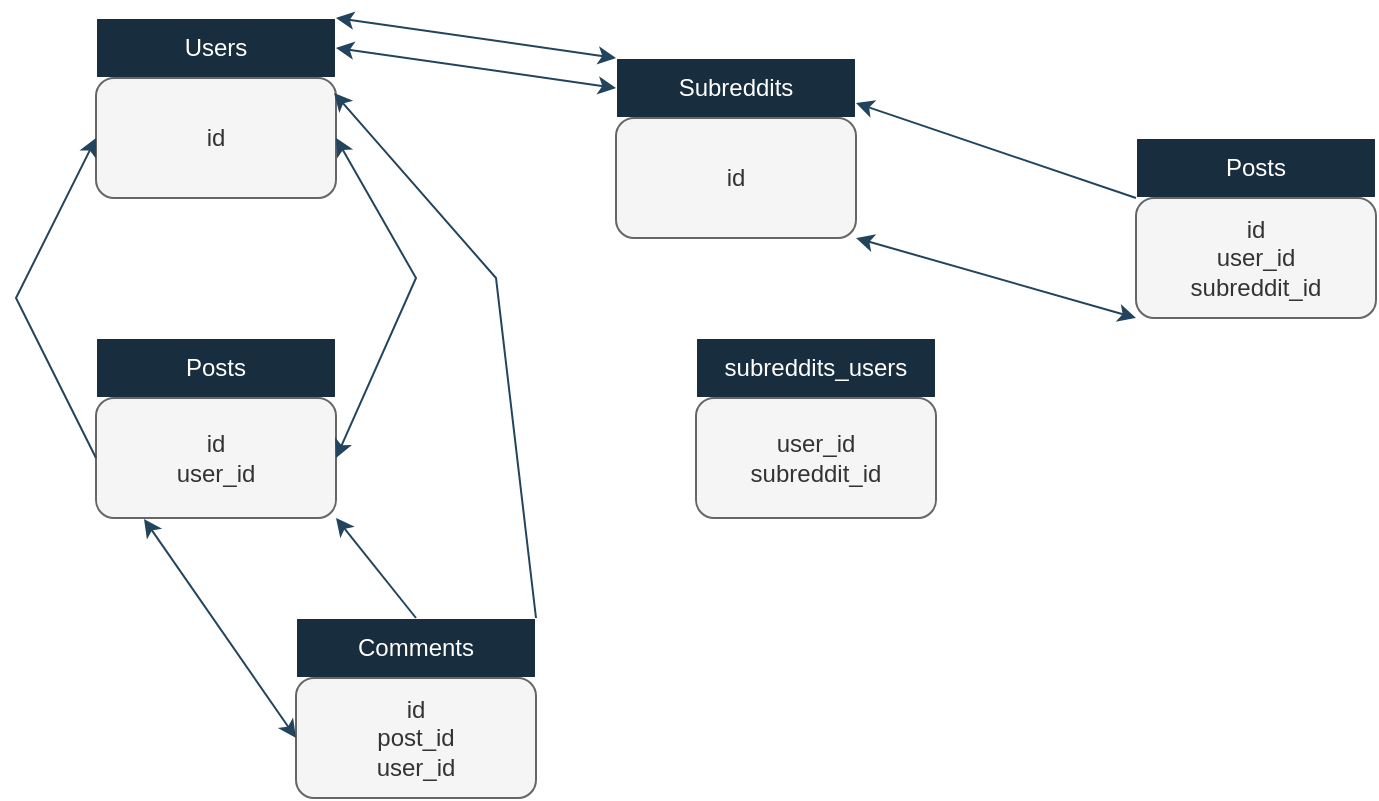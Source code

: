 <mxfile>
    <diagram name="Page-1" id="Q_9ESIQ_pW7NMQ1Ib5ru">
        <mxGraphModel dx="683" dy="647" grid="1" gridSize="10" guides="1" tooltips="1" connect="1" arrows="1" fold="1" page="1" pageScale="1" pageWidth="850" pageHeight="1100" math="0" shadow="0">
            <root>
                <mxCell id="0"/>
                <mxCell id="1" parent="0"/>
                <mxCell id="9URxWOYg4oVvzzbTAjZv-1" value="Users" style="rounded=0;whiteSpace=wrap;html=1;labelBackgroundColor=none;fillColor=#182E3E;strokeColor=#FFFFFF;fontColor=#FFFFFF;" parent="1" vertex="1">
                    <mxGeometry x="60" y="50" width="120" height="30" as="geometry"/>
                </mxCell>
                <mxCell id="9URxWOYg4oVvzzbTAjZv-2" value="Posts" style="rounded=0;whiteSpace=wrap;html=1;labelBackgroundColor=none;fillColor=#182E3E;strokeColor=#FFFFFF;fontColor=#FFFFFF;" parent="1" vertex="1">
                    <mxGeometry x="60" y="210" width="120" height="30" as="geometry"/>
                </mxCell>
                <mxCell id="9URxWOYg4oVvzzbTAjZv-3" value="Comments" style="rounded=0;whiteSpace=wrap;html=1;labelBackgroundColor=none;fillColor=#182E3E;strokeColor=#FFFFFF;fontColor=#FFFFFF;" parent="1" vertex="1">
                    <mxGeometry x="160" y="350" width="120" height="30" as="geometry"/>
                </mxCell>
                <mxCell id="9URxWOYg4oVvzzbTAjZv-5" value="subreddits_users" style="rounded=0;whiteSpace=wrap;html=1;labelBackgroundColor=none;fillColor=#182E3E;strokeColor=#FFFFFF;fontColor=#FFFFFF;" parent="1" vertex="1">
                    <mxGeometry x="360" y="210" width="120" height="30" as="geometry"/>
                </mxCell>
                <mxCell id="9URxWOYg4oVvzzbTAjZv-6" value="Subreddits" style="rounded=0;whiteSpace=wrap;html=1;labelBackgroundColor=none;fillColor=#182E3E;strokeColor=#FFFFFF;fontColor=#FFFFFF;" parent="1" vertex="1">
                    <mxGeometry x="320" y="70" width="120" height="30" as="geometry"/>
                </mxCell>
                <mxCell id="9URxWOYg4oVvzzbTAjZv-8" value="id" style="rounded=1;whiteSpace=wrap;html=1;fillColor=#f5f5f5;fontColor=#333333;strokeColor=#666666;" parent="1" vertex="1">
                    <mxGeometry x="60" y="80" width="120" height="60" as="geometry"/>
                </mxCell>
                <mxCell id="9URxWOYg4oVvzzbTAjZv-9" value="id&lt;br&gt;user_id" style="rounded=1;whiteSpace=wrap;html=1;strokeColor=#666666;fontColor=#333333;fillColor=#f5f5f5;" parent="1" vertex="1">
                    <mxGeometry x="60" y="240" width="120" height="60" as="geometry"/>
                </mxCell>
                <mxCell id="9URxWOYg4oVvzzbTAjZv-10" value="id&lt;br&gt;post_id&lt;br&gt;user_id" style="rounded=1;whiteSpace=wrap;html=1;strokeColor=#666666;fontColor=#333333;fillColor=#f5f5f5;" parent="1" vertex="1">
                    <mxGeometry x="160" y="380" width="120" height="60" as="geometry"/>
                </mxCell>
                <mxCell id="9URxWOYg4oVvzzbTAjZv-14" value="id" style="rounded=1;whiteSpace=wrap;html=1;strokeColor=#666666;fontColor=#333333;fillColor=#f5f5f5;" parent="1" vertex="1">
                    <mxGeometry x="320" y="100" width="120" height="60" as="geometry"/>
                </mxCell>
                <mxCell id="9URxWOYg4oVvzzbTAjZv-15" value="user_id&lt;br&gt;subreddit_id" style="rounded=1;whiteSpace=wrap;html=1;strokeColor=#666666;fontColor=#333333;fillColor=#f5f5f5;" parent="1" vertex="1">
                    <mxGeometry x="360" y="240" width="120" height="60" as="geometry"/>
                </mxCell>
                <mxCell id="9URxWOYg4oVvzzbTAjZv-16" value="Posts" style="rounded=0;whiteSpace=wrap;html=1;labelBackgroundColor=none;fillColor=#182E3E;strokeColor=#FFFFFF;fontColor=#FFFFFF;" parent="1" vertex="1">
                    <mxGeometry x="580" y="110" width="120" height="30" as="geometry"/>
                </mxCell>
                <mxCell id="9URxWOYg4oVvzzbTAjZv-17" value="id&lt;br&gt;user_id&lt;br&gt;subreddit_id" style="rounded=1;whiteSpace=wrap;html=1;strokeColor=#666666;fontColor=#333333;fillColor=#f5f5f5;" parent="1" vertex="1">
                    <mxGeometry x="580" y="140" width="120" height="60" as="geometry"/>
                </mxCell>
                <mxCell id="9URxWOYg4oVvzzbTAjZv-23" value="" style="endArrow=classic;startArrow=classic;html=1;rounded=0;strokeColor=#23445D;entryX=1;entryY=0.5;entryDx=0;entryDy=0;exitX=1;exitY=0.5;exitDx=0;exitDy=0;" parent="1" source="9URxWOYg4oVvzzbTAjZv-9" target="9URxWOYg4oVvzzbTAjZv-8" edge="1">
                    <mxGeometry width="50" height="50" relative="1" as="geometry">
                        <mxPoint x="190" y="260" as="sourcePoint"/>
                        <mxPoint x="190" y="110" as="targetPoint"/>
                        <Array as="points">
                            <mxPoint x="220" y="180"/>
                        </Array>
                    </mxGeometry>
                </mxCell>
                <mxCell id="9URxWOYg4oVvzzbTAjZv-24" value="" style="endArrow=classic;html=1;rounded=0;strokeColor=#23445D;exitX=0;exitY=0.5;exitDx=0;exitDy=0;entryX=0;entryY=0.5;entryDx=0;entryDy=0;" parent="1" source="9URxWOYg4oVvzzbTAjZv-9" target="9URxWOYg4oVvzzbTAjZv-8" edge="1">
                    <mxGeometry width="50" height="50" relative="1" as="geometry">
                        <mxPoint x="50" y="260" as="sourcePoint"/>
                        <mxPoint x="50" y="110" as="targetPoint"/>
                        <Array as="points">
                            <mxPoint x="20" y="190"/>
                        </Array>
                    </mxGeometry>
                </mxCell>
                <mxCell id="9URxWOYg4oVvzzbTAjZv-25" value="" style="endArrow=classic;startArrow=classic;html=1;rounded=0;strokeColor=#23445D;exitX=0;exitY=0.5;exitDx=0;exitDy=0;entryX=0.2;entryY=1.008;entryDx=0;entryDy=0;entryPerimeter=0;" parent="1" source="9URxWOYg4oVvzzbTAjZv-10" target="9URxWOYg4oVvzzbTAjZv-9" edge="1">
                    <mxGeometry width="50" height="50" relative="1" as="geometry">
                        <mxPoint x="150" y="410" as="sourcePoint"/>
                        <mxPoint x="70" y="310" as="targetPoint"/>
                    </mxGeometry>
                </mxCell>
                <mxCell id="9URxWOYg4oVvzzbTAjZv-26" value="" style="endArrow=classic;html=1;rounded=0;strokeColor=#23445D;exitX=0.5;exitY=0;exitDx=0;exitDy=0;entryX=1;entryY=1;entryDx=0;entryDy=0;" parent="1" source="9URxWOYg4oVvzzbTAjZv-3" target="9URxWOYg4oVvzzbTAjZv-9" edge="1">
                    <mxGeometry width="50" height="50" relative="1" as="geometry">
                        <mxPoint x="220" y="340" as="sourcePoint"/>
                        <mxPoint x="170" y="310" as="targetPoint"/>
                    </mxGeometry>
                </mxCell>
                <mxCell id="9URxWOYg4oVvzzbTAjZv-27" value="" style="endArrow=classic;html=1;rounded=0;strokeColor=#23445D;exitX=1;exitY=0;exitDx=0;exitDy=0;entryX=0.992;entryY=0.125;entryDx=0;entryDy=0;entryPerimeter=0;" parent="1" source="9URxWOYg4oVvzzbTAjZv-3" target="9URxWOYg4oVvzzbTAjZv-8" edge="1">
                    <mxGeometry width="50" height="50" relative="1" as="geometry">
                        <mxPoint x="400" y="320" as="sourcePoint"/>
                        <mxPoint x="260" y="160" as="targetPoint"/>
                        <Array as="points">
                            <mxPoint x="260" y="180"/>
                        </Array>
                    </mxGeometry>
                </mxCell>
                <mxCell id="9URxWOYg4oVvzzbTAjZv-28" value="" style="endArrow=classic;startArrow=classic;html=1;rounded=0;strokeColor=#23445D;entryX=0;entryY=0;entryDx=0;entryDy=0;exitX=1;exitY=0;exitDx=0;exitDy=0;" parent="1" source="9URxWOYg4oVvzzbTAjZv-1" target="9URxWOYg4oVvzzbTAjZv-6" edge="1">
                    <mxGeometry width="50" height="50" relative="1" as="geometry">
                        <mxPoint x="210" y="50" as="sourcePoint"/>
                        <mxPoint x="450" y="270" as="targetPoint"/>
                    </mxGeometry>
                </mxCell>
                <mxCell id="9URxWOYg4oVvzzbTAjZv-29" value="" style="endArrow=classic;startArrow=classic;html=1;rounded=0;strokeColor=#23445D;entryX=0;entryY=0.5;entryDx=0;entryDy=0;exitX=1;exitY=0.5;exitDx=0;exitDy=0;" parent="1" source="9URxWOYg4oVvzzbTAjZv-1" target="9URxWOYg4oVvzzbTAjZv-6" edge="1">
                    <mxGeometry width="50" height="50" relative="1" as="geometry">
                        <mxPoint x="190" y="60" as="sourcePoint"/>
                        <mxPoint x="370" y="60" as="targetPoint"/>
                    </mxGeometry>
                </mxCell>
                <mxCell id="9URxWOYg4oVvzzbTAjZv-30" value="" style="endArrow=classic;html=1;rounded=0;strokeColor=#23445D;exitX=0;exitY=1;exitDx=0;exitDy=0;entryX=1;entryY=0.75;entryDx=0;entryDy=0;" parent="1" source="9URxWOYg4oVvzzbTAjZv-16" target="9URxWOYg4oVvzzbTAjZv-6" edge="1">
                    <mxGeometry width="50" height="50" relative="1" as="geometry">
                        <mxPoint x="400" y="320" as="sourcePoint"/>
                        <mxPoint x="460" y="160" as="targetPoint"/>
                    </mxGeometry>
                </mxCell>
                <mxCell id="9URxWOYg4oVvzzbTAjZv-31" value="" style="endArrow=classic;startArrow=classic;html=1;rounded=0;strokeColor=#23445D;exitX=1;exitY=1;exitDx=0;exitDy=0;entryX=0;entryY=1;entryDx=0;entryDy=0;" parent="1" source="9URxWOYg4oVvzzbTAjZv-14" target="9URxWOYg4oVvzzbTAjZv-17" edge="1">
                    <mxGeometry width="50" height="50" relative="1" as="geometry">
                        <mxPoint x="400" y="320" as="sourcePoint"/>
                        <mxPoint x="450" y="270" as="targetPoint"/>
                    </mxGeometry>
                </mxCell>
            </root>
        </mxGraphModel>
    </diagram>
</mxfile>